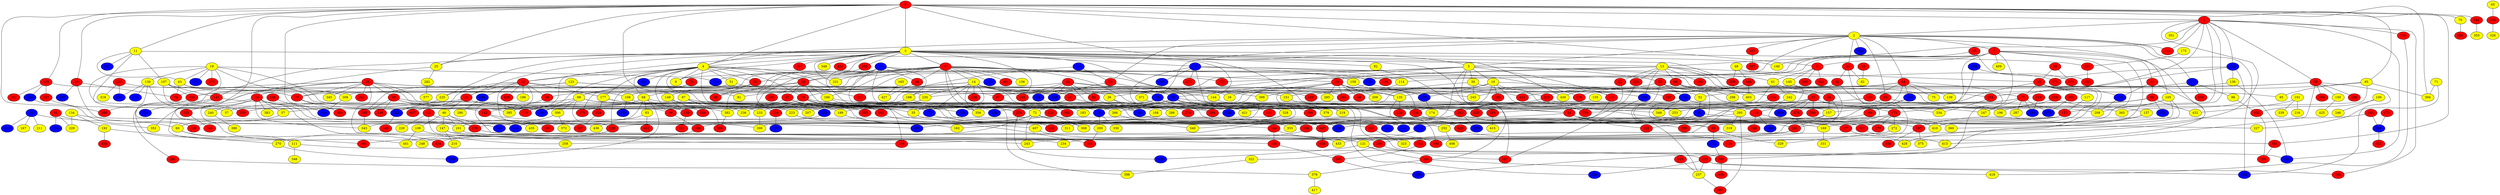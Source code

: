 graph {
0 [style = filled fillcolor = red];
1 [style = filled fillcolor = red];
2 [style = filled fillcolor = yellow];
3 [style = filled fillcolor = yellow];
4 [style = filled fillcolor = yellow];
5 [style = filled fillcolor = yellow];
6 [style = filled fillcolor = red];
7 [style = filled fillcolor = red];
8 [style = filled fillcolor = red];
9 [style = filled fillcolor = yellow];
10 [style = filled fillcolor = yellow];
11 [style = filled fillcolor = yellow];
12 [style = filled fillcolor = red];
13 [style = filled fillcolor = yellow];
14 [style = filled fillcolor = yellow];
15 [style = filled fillcolor = red];
16 [style = filled fillcolor = yellow];
17 [style = filled fillcolor = blue];
18 [style = filled fillcolor = blue];
19 [style = filled fillcolor = yellow];
20 [style = filled fillcolor = red];
21 [style = filled fillcolor = red];
22 [style = filled fillcolor = red];
23 [style = filled fillcolor = red];
24 [style = filled fillcolor = red];
25 [style = filled fillcolor = yellow];
26 [style = filled fillcolor = yellow];
27 [style = filled fillcolor = blue];
28 [style = filled fillcolor = red];
29 [style = filled fillcolor = red];
30 [style = filled fillcolor = yellow];
31 [style = filled fillcolor = blue];
32 [style = filled fillcolor = blue];
33 [style = filled fillcolor = red];
34 [style = filled fillcolor = red];
35 [style = filled fillcolor = yellow];
36 [style = filled fillcolor = red];
37 [style = filled fillcolor = yellow];
38 [style = filled fillcolor = red];
39 [style = filled fillcolor = red];
40 [style = filled fillcolor = red];
41 [style = filled fillcolor = red];
42 [style = filled fillcolor = red];
43 [style = filled fillcolor = yellow];
44 [style = filled fillcolor = red];
45 [style = filled fillcolor = red];
46 [style = filled fillcolor = yellow];
47 [style = filled fillcolor = red];
48 [style = filled fillcolor = yellow];
49 [style = filled fillcolor = red];
50 [style = filled fillcolor = red];
51 [style = filled fillcolor = yellow];
52 [style = filled fillcolor = yellow];
53 [style = filled fillcolor = blue];
54 [style = filled fillcolor = red];
55 [style = filled fillcolor = blue];
56 [style = filled fillcolor = blue];
57 [style = filled fillcolor = yellow];
58 [style = filled fillcolor = red];
59 [style = filled fillcolor = red];
60 [style = filled fillcolor = yellow];
61 [style = filled fillcolor = yellow];
62 [style = filled fillcolor = red];
63 [style = filled fillcolor = red];
64 [style = filled fillcolor = red];
65 [style = filled fillcolor = yellow];
66 [style = filled fillcolor = blue];
67 [style = filled fillcolor = red];
68 [style = filled fillcolor = yellow];
69 [style = filled fillcolor = red];
70 [style = filled fillcolor = yellow];
71 [style = filled fillcolor = yellow];
72 [style = filled fillcolor = yellow];
73 [style = filled fillcolor = red];
74 [style = filled fillcolor = red];
75 [style = filled fillcolor = yellow];
76 [style = filled fillcolor = red];
77 [style = filled fillcolor = red];
78 [style = filled fillcolor = red];
79 [style = filled fillcolor = blue];
80 [style = filled fillcolor = red];
81 [style = filled fillcolor = yellow];
82 [style = filled fillcolor = yellow];
83 [style = filled fillcolor = yellow];
84 [style = filled fillcolor = red];
85 [style = filled fillcolor = yellow];
86 [style = filled fillcolor = red];
87 [style = filled fillcolor = yellow];
88 [style = filled fillcolor = red];
89 [style = filled fillcolor = yellow];
90 [style = filled fillcolor = red];
91 [style = filled fillcolor = red];
92 [style = filled fillcolor = yellow];
93 [style = filled fillcolor = blue];
94 [style = filled fillcolor = red];
95 [style = filled fillcolor = yellow];
96 [style = filled fillcolor = yellow];
97 [style = filled fillcolor = red];
98 [style = filled fillcolor = red];
99 [style = filled fillcolor = red];
100 [style = filled fillcolor = yellow];
101 [style = filled fillcolor = yellow];
102 [style = filled fillcolor = red];
103 [style = filled fillcolor = blue];
104 [style = filled fillcolor = red];
105 [style = filled fillcolor = yellow];
106 [style = filled fillcolor = red];
107 [style = filled fillcolor = yellow];
108 [style = filled fillcolor = yellow];
109 [style = filled fillcolor = yellow];
110 [style = filled fillcolor = red];
111 [style = filled fillcolor = yellow];
112 [style = filled fillcolor = blue];
113 [style = filled fillcolor = red];
114 [style = filled fillcolor = yellow];
115 [style = filled fillcolor = red];
116 [style = filled fillcolor = red];
117 [style = filled fillcolor = yellow];
118 [style = filled fillcolor = red];
119 [style = filled fillcolor = red];
120 [style = filled fillcolor = red];
121 [style = filled fillcolor = yellow];
122 [style = filled fillcolor = red];
123 [style = filled fillcolor = yellow];
124 [style = filled fillcolor = blue];
125 [style = filled fillcolor = blue];
126 [style = filled fillcolor = red];
127 [style = filled fillcolor = red];
128 [style = filled fillcolor = red];
129 [style = filled fillcolor = red];
130 [style = filled fillcolor = yellow];
131 [style = filled fillcolor = red];
132 [style = filled fillcolor = blue];
133 [style = filled fillcolor = blue];
134 [style = filled fillcolor = yellow];
135 [style = filled fillcolor = yellow];
136 [style = filled fillcolor = yellow];
137 [style = filled fillcolor = yellow];
138 [style = filled fillcolor = blue];
139 [style = filled fillcolor = yellow];
140 [style = filled fillcolor = yellow];
141 [style = filled fillcolor = red];
142 [style = filled fillcolor = red];
143 [style = filled fillcolor = red];
144 [style = filled fillcolor = yellow];
145 [style = filled fillcolor = yellow];
146 [style = filled fillcolor = red];
147 [style = filled fillcolor = yellow];
148 [style = filled fillcolor = red];
149 [style = filled fillcolor = yellow];
150 [style = filled fillcolor = yellow];
151 [style = filled fillcolor = yellow];
152 [style = filled fillcolor = red];
153 [style = filled fillcolor = blue];
154 [style = filled fillcolor = red];
155 [style = filled fillcolor = yellow];
156 [style = filled fillcolor = yellow];
157 [style = filled fillcolor = yellow];
158 [style = filled fillcolor = yellow];
159 [style = filled fillcolor = red];
160 [style = filled fillcolor = yellow];
161 [style = filled fillcolor = red];
162 [style = filled fillcolor = red];
163 [style = filled fillcolor = red];
164 [style = filled fillcolor = blue];
165 [style = filled fillcolor = yellow];
166 [style = filled fillcolor = red];
167 [style = filled fillcolor = yellow];
168 [style = filled fillcolor = yellow];
169 [style = filled fillcolor = yellow];
170 [style = filled fillcolor = blue];
171 [style = filled fillcolor = red];
172 [style = filled fillcolor = red];
173 [style = filled fillcolor = red];
174 [style = filled fillcolor = yellow];
175 [style = filled fillcolor = yellow];
176 [style = filled fillcolor = red];
177 [style = filled fillcolor = yellow];
178 [style = filled fillcolor = red];
179 [style = filled fillcolor = blue];
180 [style = filled fillcolor = red];
181 [style = filled fillcolor = blue];
182 [style = filled fillcolor = yellow];
183 [style = filled fillcolor = yellow];
184 [style = filled fillcolor = blue];
185 [style = filled fillcolor = red];
186 [style = filled fillcolor = yellow];
187 [style = filled fillcolor = red];
188 [style = filled fillcolor = yellow];
189 [style = filled fillcolor = yellow];
190 [style = filled fillcolor = red];
191 [style = filled fillcolor = yellow];
192 [style = filled fillcolor = yellow];
193 [style = filled fillcolor = blue];
194 [style = filled fillcolor = blue];
195 [style = filled fillcolor = red];
196 [style = filled fillcolor = yellow];
197 [style = filled fillcolor = red];
198 [style = filled fillcolor = red];
199 [style = filled fillcolor = blue];
200 [style = filled fillcolor = yellow];
201 [style = filled fillcolor = red];
202 [style = filled fillcolor = red];
203 [style = filled fillcolor = red];
204 [style = filled fillcolor = blue];
205 [style = filled fillcolor = blue];
206 [style = filled fillcolor = red];
207 [style = filled fillcolor = yellow];
208 [style = filled fillcolor = yellow];
209 [style = filled fillcolor = yellow];
210 [style = filled fillcolor = yellow];
211 [style = filled fillcolor = yellow];
212 [style = filled fillcolor = red];
213 [style = filled fillcolor = blue];
214 [style = filled fillcolor = blue];
215 [style = filled fillcolor = red];
216 [style = filled fillcolor = yellow];
217 [style = filled fillcolor = red];
218 [style = filled fillcolor = blue];
219 [style = filled fillcolor = yellow];
220 [style = filled fillcolor = yellow];
221 [style = filled fillcolor = red];
222 [style = filled fillcolor = red];
223 [style = filled fillcolor = yellow];
224 [style = filled fillcolor = red];
225 [style = filled fillcolor = yellow];
226 [style = filled fillcolor = blue];
227 [style = filled fillcolor = yellow];
228 [style = filled fillcolor = red];
229 [style = filled fillcolor = yellow];
230 [style = filled fillcolor = yellow];
231 [style = filled fillcolor = yellow];
232 [style = filled fillcolor = red];
233 [style = filled fillcolor = yellow];
234 [style = filled fillcolor = yellow];
235 [style = filled fillcolor = red];
236 [style = filled fillcolor = yellow];
237 [style = filled fillcolor = yellow];
238 [style = filled fillcolor = red];
239 [style = filled fillcolor = blue];
240 [style = filled fillcolor = yellow];
241 [style = filled fillcolor = red];
242 [style = filled fillcolor = yellow];
243 [style = filled fillcolor = yellow];
244 [style = filled fillcolor = red];
245 [style = filled fillcolor = yellow];
246 [style = filled fillcolor = yellow];
247 [style = filled fillcolor = yellow];
248 [style = filled fillcolor = yellow];
249 [style = filled fillcolor = red];
250 [style = filled fillcolor = red];
251 [style = filled fillcolor = red];
252 [style = filled fillcolor = yellow];
253 [style = filled fillcolor = yellow];
254 [style = filled fillcolor = blue];
255 [style = filled fillcolor = red];
256 [style = filled fillcolor = red];
257 [style = filled fillcolor = blue];
258 [style = filled fillcolor = yellow];
259 [style = filled fillcolor = red];
260 [style = filled fillcolor = red];
261 [style = filled fillcolor = blue];
262 [style = filled fillcolor = red];
263 [style = filled fillcolor = red];
264 [style = filled fillcolor = red];
265 [style = filled fillcolor = red];
266 [style = filled fillcolor = yellow];
267 [style = filled fillcolor = red];
268 [style = filled fillcolor = red];
269 [style = filled fillcolor = red];
270 [style = filled fillcolor = yellow];
271 [style = filled fillcolor = red];
272 [style = filled fillcolor = yellow];
273 [style = filled fillcolor = blue];
274 [style = filled fillcolor = red];
275 [style = filled fillcolor = red];
276 [style = filled fillcolor = blue];
277 [style = filled fillcolor = red];
278 [style = filled fillcolor = red];
279 [style = filled fillcolor = red];
280 [style = filled fillcolor = blue];
281 [style = filled fillcolor = blue];
282 [style = filled fillcolor = yellow];
283 [style = filled fillcolor = red];
284 [style = filled fillcolor = red];
285 [style = filled fillcolor = yellow];
286 [style = filled fillcolor = yellow];
287 [style = filled fillcolor = yellow];
288 [style = filled fillcolor = blue];
289 [style = filled fillcolor = blue];
290 [style = filled fillcolor = yellow];
291 [style = filled fillcolor = red];
292 [style = filled fillcolor = red];
293 [style = filled fillcolor = yellow];
294 [style = filled fillcolor = red];
295 [style = filled fillcolor = red];
296 [style = filled fillcolor = blue];
297 [style = filled fillcolor = blue];
298 [style = filled fillcolor = yellow];
299 [style = filled fillcolor = red];
300 [style = filled fillcolor = yellow];
301 [style = filled fillcolor = red];
302 [style = filled fillcolor = blue];
303 [style = filled fillcolor = red];
304 [style = filled fillcolor = red];
305 [style = filled fillcolor = red];
306 [style = filled fillcolor = yellow];
307 [style = filled fillcolor = blue];
308 [style = filled fillcolor = yellow];
309 [style = filled fillcolor = blue];
310 [style = filled fillcolor = blue];
311 [style = filled fillcolor = yellow];
312 [style = filled fillcolor = red];
313 [style = filled fillcolor = blue];
314 [style = filled fillcolor = blue];
315 [style = filled fillcolor = red];
316 [style = filled fillcolor = blue];
317 [style = filled fillcolor = red];
318 [style = filled fillcolor = yellow];
319 [style = filled fillcolor = yellow];
320 [style = filled fillcolor = red];
321 [style = filled fillcolor = red];
322 [style = filled fillcolor = yellow];
323 [style = filled fillcolor = yellow];
324 [style = filled fillcolor = blue];
325 [style = filled fillcolor = red];
326 [style = filled fillcolor = yellow];
327 [style = filled fillcolor = red];
328 [style = filled fillcolor = yellow];
329 [style = filled fillcolor = yellow];
330 [style = filled fillcolor = yellow];
331 [style = filled fillcolor = yellow];
332 [style = filled fillcolor = red];
333 [style = filled fillcolor = blue];
334 [style = filled fillcolor = yellow];
335 [style = filled fillcolor = red];
336 [style = filled fillcolor = red];
337 [style = filled fillcolor = red];
338 [style = filled fillcolor = red];
339 [style = filled fillcolor = yellow];
340 [style = filled fillcolor = yellow];
341 [style = filled fillcolor = blue];
342 [style = filled fillcolor = red];
343 [style = filled fillcolor = yellow];
344 [style = filled fillcolor = blue];
345 [style = filled fillcolor = yellow];
346 [style = filled fillcolor = yellow];
347 [style = filled fillcolor = red];
348 [style = filled fillcolor = yellow];
349 [style = filled fillcolor = yellow];
350 [style = filled fillcolor = red];
351 [style = filled fillcolor = yellow];
352 [style = filled fillcolor = yellow];
353 [style = filled fillcolor = yellow];
354 [style = filled fillcolor = red];
355 [style = filled fillcolor = yellow];
356 [style = filled fillcolor = yellow];
357 [style = filled fillcolor = red];
358 [style = filled fillcolor = blue];
359 [style = filled fillcolor = blue];
360 [style = filled fillcolor = yellow];
361 [style = filled fillcolor = blue];
362 [style = filled fillcolor = red];
363 [style = filled fillcolor = red];
364 [style = filled fillcolor = red];
365 [style = filled fillcolor = yellow];
366 [style = filled fillcolor = red];
367 [style = filled fillcolor = red];
368 [style = filled fillcolor = red];
369 [style = filled fillcolor = red];
370 [style = filled fillcolor = blue];
371 [style = filled fillcolor = yellow];
372 [style = filled fillcolor = yellow];
373 [style = filled fillcolor = blue];
374 [style = filled fillcolor = red];
375 [style = filled fillcolor = yellow];
376 [style = filled fillcolor = red];
377 [style = filled fillcolor = yellow];
378 [style = filled fillcolor = yellow];
379 [style = filled fillcolor = yellow];
380 [style = filled fillcolor = yellow];
381 [style = filled fillcolor = red];
382 [style = filled fillcolor = yellow];
383 [style = filled fillcolor = yellow];
384 [style = filled fillcolor = red];
385 [style = filled fillcolor = yellow];
386 [style = filled fillcolor = red];
387 [style = filled fillcolor = red];
388 [style = filled fillcolor = red];
389 [style = filled fillcolor = red];
390 [style = filled fillcolor = yellow];
391 [style = filled fillcolor = red];
392 [style = filled fillcolor = red];
393 [style = filled fillcolor = red];
394 [style = filled fillcolor = yellow];
395 [style = filled fillcolor = red];
396 [style = filled fillcolor = red];
397 [style = filled fillcolor = red];
398 [style = filled fillcolor = yellow];
399 [style = filled fillcolor = yellow];
400 [style = filled fillcolor = blue];
401 [style = filled fillcolor = red];
402 [style = filled fillcolor = red];
403 [style = filled fillcolor = yellow];
404 [style = filled fillcolor = blue];
405 [style = filled fillcolor = red];
406 [style = filled fillcolor = yellow];
407 [style = filled fillcolor = yellow];
408 [style = filled fillcolor = red];
409 [style = filled fillcolor = yellow];
410 [style = filled fillcolor = yellow];
411 [style = filled fillcolor = red];
412 [style = filled fillcolor = red];
413 [style = filled fillcolor = yellow];
414 [style = filled fillcolor = red];
415 [style = filled fillcolor = yellow];
416 [style = filled fillcolor = red];
417 [style = filled fillcolor = yellow];
418 [style = filled fillcolor = yellow];
419 [style = filled fillcolor = blue];
420 [style = filled fillcolor = red];
421 [style = filled fillcolor = yellow];
422 [style = filled fillcolor = red];
423 [style = filled fillcolor = blue];
424 [style = filled fillcolor = blue];
425 [style = filled fillcolor = yellow];
426 [style = filled fillcolor = yellow];
427 [style = filled fillcolor = yellow];
428 [style = filled fillcolor = red];
429 [style = filled fillcolor = red];
430 [style = filled fillcolor = yellow];
431 [style = filled fillcolor = red];
432 [style = filled fillcolor = yellow];
433 [style = filled fillcolor = yellow];
434 [style = filled fillcolor = red];
435 [style = filled fillcolor = yellow];
436 [style = filled fillcolor = yellow];
437 [style = filled fillcolor = red];
438 [style = filled fillcolor = red];
439 [style = filled fillcolor = red];
440 [style = filled fillcolor = red];
441 [style = filled fillcolor = yellow];
0 -- 4;
0 -- 3;
0 -- 2;
0 -- 1;
0 -- 5;
0 -- 8;
0 -- 11;
0 -- 25;
0 -- 29;
0 -- 70;
0 -- 81;
0 -- 85;
0 -- 98;
0 -- 129;
0 -- 142;
0 -- 162;
0 -- 344;
0 -- 381;
0 -- 394;
1 -- 2;
1 -- 13;
1 -- 52;
1 -- 58;
1 -- 112;
1 -- 203;
1 -- 244;
1 -- 265;
1 -- 278;
1 -- 299;
1 -- 320;
1 -- 341;
1 -- 351;
2 -- 3;
2 -- 4;
2 -- 5;
2 -- 7;
2 -- 21;
2 -- 27;
2 -- 59;
2 -- 63;
2 -- 64;
2 -- 79;
2 -- 105;
2 -- 153;
2 -- 222;
2 -- 244;
2 -- 314;
2 -- 357;
3 -- 4;
3 -- 6;
3 -- 9;
3 -- 12;
3 -- 16;
3 -- 17;
3 -- 24;
3 -- 25;
3 -- 54;
3 -- 92;
3 -- 99;
3 -- 102;
3 -- 140;
3 -- 141;
3 -- 144;
3 -- 152;
3 -- 225;
3 -- 231;
3 -- 267;
3 -- 283;
3 -- 338;
3 -- 348;
3 -- 405;
3 -- 430;
3 -- 431;
4 -- 9;
4 -- 12;
4 -- 20;
4 -- 23;
4 -- 51;
4 -- 68;
4 -- 78;
4 -- 118;
4 -- 159;
4 -- 177;
4 -- 222;
4 -- 233;
4 -- 349;
4 -- 385;
4 -- 404;
4 -- 411;
5 -- 9;
5 -- 10;
5 -- 20;
5 -- 26;
5 -- 30;
5 -- 41;
5 -- 50;
5 -- 61;
5 -- 104;
5 -- 131;
5 -- 176;
5 -- 304;
6 -- 14;
6 -- 15;
6 -- 23;
6 -- 38;
6 -- 69;
6 -- 120;
6 -- 156;
6 -- 160;
6 -- 164;
6 -- 194;
6 -- 198;
6 -- 217;
6 -- 231;
6 -- 292;
6 -- 313;
6 -- 398;
6 -- 399;
6 -- 401;
7 -- 8;
7 -- 33;
7 -- 86;
7 -- 103;
7 -- 114;
7 -- 157;
7 -- 169;
7 -- 198;
7 -- 247;
7 -- 409;
7 -- 434;
8 -- 61;
8 -- 145;
8 -- 269;
8 -- 392;
10 -- 73;
10 -- 170;
10 -- 187;
10 -- 197;
10 -- 295;
10 -- 309;
10 -- 350;
11 -- 13;
11 -- 35;
11 -- 43;
11 -- 107;
11 -- 281;
12 -- 24;
12 -- 69;
12 -- 144;
12 -- 177;
12 -- 184;
12 -- 186;
12 -- 225;
12 -- 228;
12 -- 337;
12 -- 361;
12 -- 428;
13 -- 15;
13 -- 22;
13 -- 32;
13 -- 45;
13 -- 77;
13 -- 94;
13 -- 97;
13 -- 190;
13 -- 221;
13 -- 316;
14 -- 26;
14 -- 32;
14 -- 41;
14 -- 52;
14 -- 55;
14 -- 78;
14 -- 79;
14 -- 81;
14 -- 102;
14 -- 138;
14 -- 179;
14 -- 188;
14 -- 223;
14 -- 230;
14 -- 238;
14 -- 356;
15 -- 16;
15 -- 49;
15 -- 98;
15 -- 124;
15 -- 135;
15 -- 154;
15 -- 209;
15 -- 219;
15 -- 264;
15 -- 285;
15 -- 335;
17 -- 114;
17 -- 158;
17 -- 161;
17 -- 271;
17 -- 307;
17 -- 364;
17 -- 376;
18 -- 20;
18 -- 38;
18 -- 103;
18 -- 108;
18 -- 133;
18 -- 188;
18 -- 213;
18 -- 252;
18 -- 325;
19 -- 37;
19 -- 43;
19 -- 111;
19 -- 130;
19 -- 164;
19 -- 275;
19 -- 280;
19 -- 358;
19 -- 423;
20 -- 47;
20 -- 68;
20 -- 72;
20 -- 160;
20 -- 202;
20 -- 217;
20 -- 382;
21 -- 62;
21 -- 82;
21 -- 393;
22 -- 274;
23 -- 99;
23 -- 149;
24 -- 37;
24 -- 46;
24 -- 124;
24 -- 437;
25 -- 282;
25 -- 368;
26 -- 280;
26 -- 286;
27 -- 77;
27 -- 96;
27 -- 250;
28 -- 34;
28 -- 67;
28 -- 73;
28 -- 74;
28 -- 90;
28 -- 151;
28 -- 243;
28 -- 262;
28 -- 266;
28 -- 335;
28 -- 345;
28 -- 352;
29 -- 74;
29 -- 257;
29 -- 436;
30 -- 245;
30 -- 259;
30 -- 316;
32 -- 35;
32 -- 54;
32 -- 55;
32 -- 72;
32 -- 189;
32 -- 248;
32 -- 328;
32 -- 379;
32 -- 395;
31 -- 60;
31 -- 167;
31 -- 211;
31 -- 218;
33 -- 88;
33 -- 193;
33 -- 413;
34 -- 57;
34 -- 101;
34 -- 199;
34 -- 232;
34 -- 240;
34 -- 343;
34 -- 383;
34 -- 414;
34 -- 441;
35 -- 353;
36 -- 82;
38 -- 427;
39 -- 45;
39 -- 374;
40 -- 140;
40 -- 402;
41 -- 207;
41 -- 263;
42 -- 201;
42 -- 220;
42 -- 234;
43 -- 73;
43 -- 74;
43 -- 108;
44 -- 56;
44 -- 80;
44 -- 102;
44 -- 138;
44 -- 215;
44 -- 306;
44 -- 347;
44 -- 379;
45 -- 77;
45 -- 95;
45 -- 117;
45 -- 168;
45 -- 193;
45 -- 359;
45 -- 410;
46 -- 101;
46 -- 109;
46 -- 147;
46 -- 176;
46 -- 302;
47 -- 179;
47 -- 236;
47 -- 311;
47 -- 356;
48 -- 148;
48 -- 171;
48 -- 338;
50 -- 66;
50 -- 127;
50 -- 215;
50 -- 237;
50 -- 403;
51 -- 128;
51 -- 135;
52 -- 93;
53 -- 57;
53 -- 59;
54 -- 86;
54 -- 122;
54 -- 169;
54 -- 227;
54 -- 317;
54 -- 436;
55 -- 200;
55 -- 330;
56 -- 183;
57 -- 60;
58 -- 135;
58 -- 150;
58 -- 153;
58 -- 185;
58 -- 268;
58 -- 369;
58 -- 384;
59 -- 138;
59 -- 324;
60 -- 111;
60 -- 248;
61 -- 84;
61 -- 242;
61 -- 310;
62 -- 230;
62 -- 405;
63 -- 196;
63 -- 253;
64 -- 67;
64 -- 75;
64 -- 113;
64 -- 116;
64 -- 139;
64 -- 187;
64 -- 195;
64 -- 226;
64 -- 411;
65 -- 110;
66 -- 86;
66 -- 116;
66 -- 279;
66 -- 349;
67 -- 389;
68 -- 83;
68 -- 98;
68 -- 101;
68 -- 178;
68 -- 288;
68 -- 350;
69 -- 142;
70 -- 391;
71 -- 227;
71 -- 394;
72 -- 163;
72 -- 206;
72 -- 243;
72 -- 308;
72 -- 441;
73 -- 118;
73 -- 303;
76 -- 89;
76 -- 178;
77 -- 247;
77 -- 287;
77 -- 296;
77 -- 335;
77 -- 358;
77 -- 373;
78 -- 118;
78 -- 166;
78 -- 274;
78 -- 305;
78 -- 362;
78 -- 364;
79 -- 213;
79 -- 241;
79 -- 247;
79 -- 385;
79 -- 390;
80 -- 280;
83 -- 201;
83 -- 412;
84 -- 157;
84 -- 256;
85 -- 95;
85 -- 104;
85 -- 394;
85 -- 421;
86 -- 125;
86 -- 329;
87 -- 236;
87 -- 388;
87 -- 421;
88 -- 196;
88 -- 293;
88 -- 370;
88 -- 432;
89 -- 128;
89 -- 223;
89 -- 255;
89 -- 265;
89 -- 300;
89 -- 309;
90 -- 146;
90 -- 180;
90 -- 189;
90 -- 278;
90 -- 309;
91 -- 204;
91 -- 229;
91 -- 352;
92 -- 367;
93 -- 166;
93 -- 410;
94 -- 122;
94 -- 208;
94 -- 298;
94 -- 430;
96 -- 332;
97 -- 121;
97 -- 172;
97 -- 214;
97 -- 260;
97 -- 278;
97 -- 308;
97 -- 364;
97 -- 365;
97 -- 419;
98 -- 206;
100 -- 246;
100 -- 332;
101 -- 121;
103 -- 131;
103 -- 399;
104 -- 334;
105 -- 127;
105 -- 161;
105 -- 208;
105 -- 360;
106 -- 400;
107 -- 141;
107 -- 185;
107 -- 292;
107 -- 385;
108 -- 168;
108 -- 239;
109 -- 258;
109 -- 441;
110 -- 326;
111 -- 113;
111 -- 346;
112 -- 136;
112 -- 151;
112 -- 171;
112 -- 365;
113 -- 153;
113 -- 203;
113 -- 237;
113 -- 324;
114 -- 264;
115 -- 237;
116 -- 249;
116 -- 333;
116 -- 360;
117 -- 127;
119 -- 296;
120 -- 214;
120 -- 308;
120 -- 343;
121 -- 276;
121 -- 304;
121 -- 341;
123 -- 180;
123 -- 245;
123 -- 264;
123 -- 292;
125 -- 369;
126 -- 137;
126 -- 172;
127 -- 128;
127 -- 133;
127 -- 252;
128 -- 368;
129 -- 205;
129 -- 230;
129 -- 321;
129 -- 327;
130 -- 132;
130 -- 255;
130 -- 261;
130 -- 390;
131 -- 163;
134 -- 176;
134 -- 192;
134 -- 229;
135 -- 273;
135 -- 438;
136 -- 154;
136 -- 341;
137 -- 197;
137 -- 426;
141 -- 254;
141 -- 291;
141 -- 310;
142 -- 182;
142 -- 435;
143 -- 181;
143 -- 277;
144 -- 253;
145 -- 353;
147 -- 210;
147 -- 256;
147 -- 381;
148 -- 245;
148 -- 376;
148 -- 403;
149 -- 157;
149 -- 159;
149 -- 294;
150 -- 425;
151 -- 369;
152 -- 284;
154 -- 266;
155 -- 263;
157 -- 161;
157 -- 182;
157 -- 199;
158 -- 170;
159 -- 251;
160 -- 219;
160 -- 256;
161 -- 234;
161 -- 243;
162 -- 355;
163 -- 323;
165 -- 427;
166 -- 228;
166 -- 405;
168 -- 344;
169 -- 331;
170 -- 174;
172 -- 272;
172 -- 279;
172 -- 313;
172 -- 317;
173 -- 181;
175 -- 283;
176 -- 299;
177 -- 207;
177 -- 224;
177 -- 259;
177 -- 382;
179 -- 354;
180 -- 343;
181 -- 312;
184 -- 290;
188 -- 284;
188 -- 356;
188 -- 382;
189 -- 407;
190 -- 258;
191 -- 216;
191 -- 339;
191 -- 432;
192 -- 270;
192 -- 416;
193 -- 208;
195 -- 334;
195 -- 350;
197 -- 336;
197 -- 375;
200 -- 315;
205 -- 420;
206 -- 270;
212 -- 301;
213 -- 420;
215 -- 263;
215 -- 293;
221 -- 439;
223 -- 277;
223 -- 315;
224 -- 337;
225 -- 361;
226 -- 354;
226 -- 366;
228 -- 301;
230 -- 233;
232 -- 342;
233 -- 390;
235 -- 261;
235 -- 306;
235 -- 318;
237 -- 397;
240 -- 380;
242 -- 325;
252 -- 406;
259 -- 276;
263 -- 273;
263 -- 347;
263 -- 393;
265 -- 415;
266 -- 340;
270 -- 288;
272 -- 329;
277 -- 426;
280 -- 424;
282 -- 377;
283 -- 402;
284 -- 297;
289 -- 349;
289 -- 374;
291 -- 378;
292 -- 386;
293 -- 311;
293 -- 319;
293 -- 397;
299 -- 322;
299 -- 367;
300 -- 302;
300 -- 372;
301 -- 359;
304 -- 378;
304 -- 418;
306 -- 400;
307 -- 371;
313 -- 433;
316 -- 367;
317 -- 413;
320 -- 418;
322 -- 398;
327 -- 386;
328 -- 340;
332 -- 396;
335 -- 422;
347 -- 429;
354 -- 414;
357 -- 387;
361 -- 440;
362 -- 439;
363 -- 373;
366 -- 424;
369 -- 408;
371 -- 421;
378 -- 417;
381 -- 396;
382 -- 388;
407 -- 433;
422 -- 434;
}

